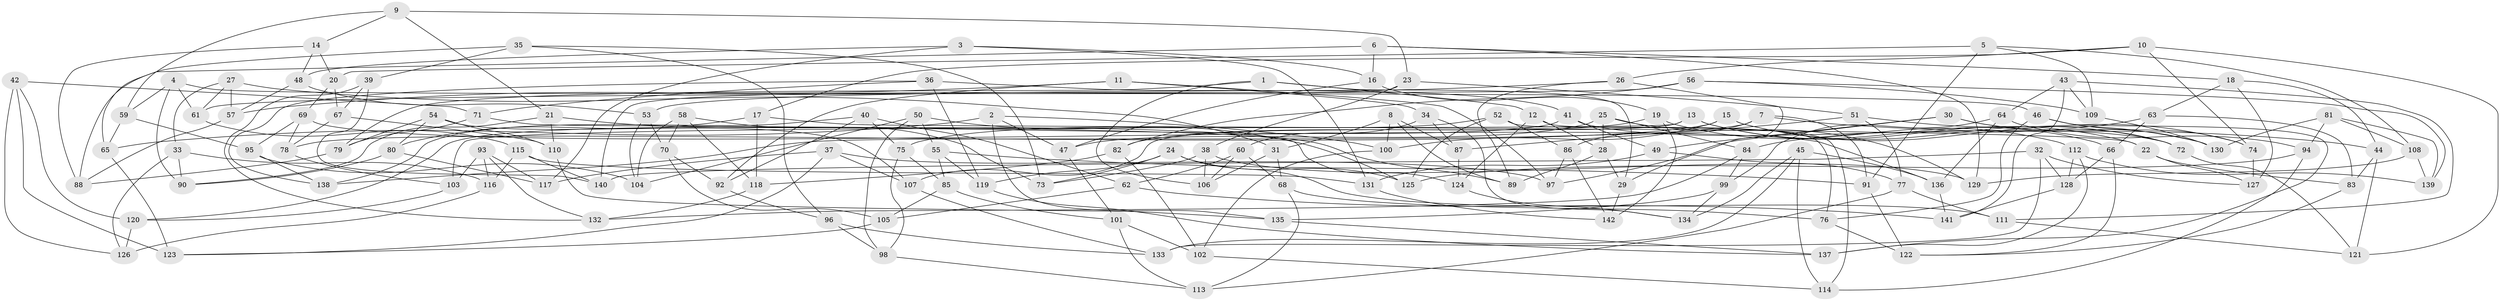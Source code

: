 // Generated by graph-tools (version 1.1) at 2025/02/03/09/25 03:02:55]
// undirected, 142 vertices, 284 edges
graph export_dot {
graph [start="1"]
  node [color=gray90,style=filled];
  1;
  2;
  3;
  4;
  5;
  6;
  7;
  8;
  9;
  10;
  11;
  12;
  13;
  14;
  15;
  16;
  17;
  18;
  19;
  20;
  21;
  22;
  23;
  24;
  25;
  26;
  27;
  28;
  29;
  30;
  31;
  32;
  33;
  34;
  35;
  36;
  37;
  38;
  39;
  40;
  41;
  42;
  43;
  44;
  45;
  46;
  47;
  48;
  49;
  50;
  51;
  52;
  53;
  54;
  55;
  56;
  57;
  58;
  59;
  60;
  61;
  62;
  63;
  64;
  65;
  66;
  67;
  68;
  69;
  70;
  71;
  72;
  73;
  74;
  75;
  76;
  77;
  78;
  79;
  80;
  81;
  82;
  83;
  84;
  85;
  86;
  87;
  88;
  89;
  90;
  91;
  92;
  93;
  94;
  95;
  96;
  97;
  98;
  99;
  100;
  101;
  102;
  103;
  104;
  105;
  106;
  107;
  108;
  109;
  110;
  111;
  112;
  113;
  114;
  115;
  116;
  117;
  118;
  119;
  120;
  121;
  122;
  123;
  124;
  125;
  126;
  127;
  128;
  129;
  130;
  131;
  132;
  133;
  134;
  135;
  136;
  137;
  138;
  139;
  140;
  141;
  142;
  1 -- 12;
  1 -- 29;
  1 -- 106;
  1 -- 79;
  2 -- 100;
  2 -- 47;
  2 -- 65;
  2 -- 135;
  3 -- 131;
  3 -- 48;
  3 -- 117;
  3 -- 16;
  4 -- 46;
  4 -- 61;
  4 -- 59;
  4 -- 90;
  5 -- 91;
  5 -- 109;
  5 -- 20;
  5 -- 108;
  6 -- 18;
  6 -- 88;
  6 -- 16;
  6 -- 129;
  7 -- 138;
  7 -- 91;
  7 -- 44;
  7 -- 86;
  8 -- 31;
  8 -- 87;
  8 -- 89;
  8 -- 100;
  9 -- 59;
  9 -- 23;
  9 -- 14;
  9 -- 21;
  10 -- 121;
  10 -- 74;
  10 -- 17;
  10 -- 26;
  11 -- 92;
  11 -- 97;
  11 -- 34;
  11 -- 57;
  12 -- 114;
  12 -- 124;
  12 -- 28;
  13 -- 22;
  13 -- 107;
  13 -- 66;
  13 -- 103;
  14 -- 20;
  14 -- 48;
  14 -- 88;
  15 -- 78;
  15 -- 130;
  15 -- 100;
  15 -- 72;
  16 -- 47;
  16 -- 19;
  17 -- 118;
  17 -- 80;
  17 -- 22;
  18 -- 127;
  18 -- 44;
  18 -- 63;
  19 -- 142;
  19 -- 112;
  19 -- 82;
  20 -- 69;
  20 -- 67;
  21 -- 110;
  21 -- 90;
  21 -- 89;
  22 -- 83;
  22 -- 127;
  23 -- 140;
  23 -- 38;
  23 -- 51;
  24 -- 111;
  24 -- 73;
  24 -- 119;
  24 -- 125;
  25 -- 47;
  25 -- 28;
  25 -- 129;
  25 -- 84;
  26 -- 53;
  26 -- 89;
  26 -- 29;
  27 -- 61;
  27 -- 33;
  27 -- 31;
  27 -- 57;
  28 -- 29;
  28 -- 89;
  29 -- 142;
  30 -- 97;
  30 -- 49;
  30 -- 130;
  30 -- 72;
  31 -- 106;
  31 -- 68;
  32 -- 127;
  32 -- 140;
  32 -- 133;
  32 -- 128;
  33 -- 90;
  33 -- 126;
  33 -- 116;
  34 -- 134;
  34 -- 87;
  34 -- 60;
  35 -- 96;
  35 -- 73;
  35 -- 65;
  35 -- 39;
  36 -- 71;
  36 -- 119;
  36 -- 138;
  36 -- 41;
  37 -- 97;
  37 -- 123;
  37 -- 107;
  37 -- 117;
  38 -- 73;
  38 -- 106;
  38 -- 129;
  39 -- 140;
  39 -- 67;
  39 -- 132;
  40 -- 62;
  40 -- 75;
  40 -- 138;
  40 -- 92;
  41 -- 72;
  41 -- 120;
  41 -- 49;
  42 -- 123;
  42 -- 126;
  42 -- 71;
  42 -- 120;
  43 -- 64;
  43 -- 111;
  43 -- 141;
  43 -- 109;
  44 -- 121;
  44 -- 83;
  45 -- 114;
  45 -- 134;
  45 -- 136;
  45 -- 133;
  46 -- 137;
  46 -- 76;
  46 -- 74;
  47 -- 101;
  48 -- 57;
  48 -- 53;
  49 -- 77;
  49 -- 131;
  50 -- 104;
  50 -- 125;
  50 -- 55;
  50 -- 98;
  51 -- 87;
  51 -- 77;
  51 -- 74;
  52 -- 125;
  52 -- 75;
  52 -- 76;
  52 -- 86;
  53 -- 104;
  53 -- 70;
  54 -- 79;
  54 -- 80;
  54 -- 110;
  54 -- 107;
  55 -- 91;
  55 -- 85;
  55 -- 119;
  56 -- 109;
  56 -- 139;
  56 -- 61;
  56 -- 82;
  57 -- 88;
  58 -- 104;
  58 -- 118;
  58 -- 70;
  58 -- 73;
  59 -- 95;
  59 -- 65;
  60 -- 68;
  60 -- 106;
  60 -- 62;
  61 -- 115;
  62 -- 105;
  62 -- 141;
  63 -- 83;
  63 -- 84;
  63 -- 66;
  64 -- 94;
  64 -- 99;
  64 -- 136;
  65 -- 123;
  66 -- 128;
  66 -- 122;
  67 -- 110;
  67 -- 78;
  68 -- 113;
  68 -- 76;
  69 -- 95;
  69 -- 78;
  69 -- 136;
  70 -- 105;
  70 -- 92;
  71 -- 124;
  71 -- 79;
  72 -- 121;
  74 -- 127;
  75 -- 98;
  75 -- 85;
  76 -- 122;
  77 -- 111;
  77 -- 113;
  78 -- 103;
  79 -- 88;
  80 -- 90;
  80 -- 117;
  81 -- 94;
  81 -- 139;
  81 -- 130;
  81 -- 108;
  82 -- 118;
  82 -- 102;
  83 -- 122;
  84 -- 99;
  84 -- 132;
  85 -- 105;
  85 -- 101;
  86 -- 142;
  86 -- 97;
  87 -- 124;
  91 -- 122;
  92 -- 96;
  93 -- 117;
  93 -- 116;
  93 -- 132;
  93 -- 103;
  94 -- 114;
  94 -- 125;
  95 -- 104;
  95 -- 138;
  96 -- 98;
  96 -- 133;
  98 -- 113;
  99 -- 135;
  99 -- 134;
  100 -- 102;
  101 -- 102;
  101 -- 113;
  102 -- 114;
  103 -- 120;
  105 -- 123;
  107 -- 133;
  108 -- 129;
  108 -- 139;
  109 -- 130;
  110 -- 135;
  111 -- 121;
  112 -- 128;
  112 -- 139;
  112 -- 137;
  115 -- 140;
  115 -- 116;
  115 -- 131;
  116 -- 126;
  118 -- 132;
  119 -- 137;
  120 -- 126;
  124 -- 134;
  128 -- 141;
  131 -- 142;
  135 -- 137;
  136 -- 141;
}
